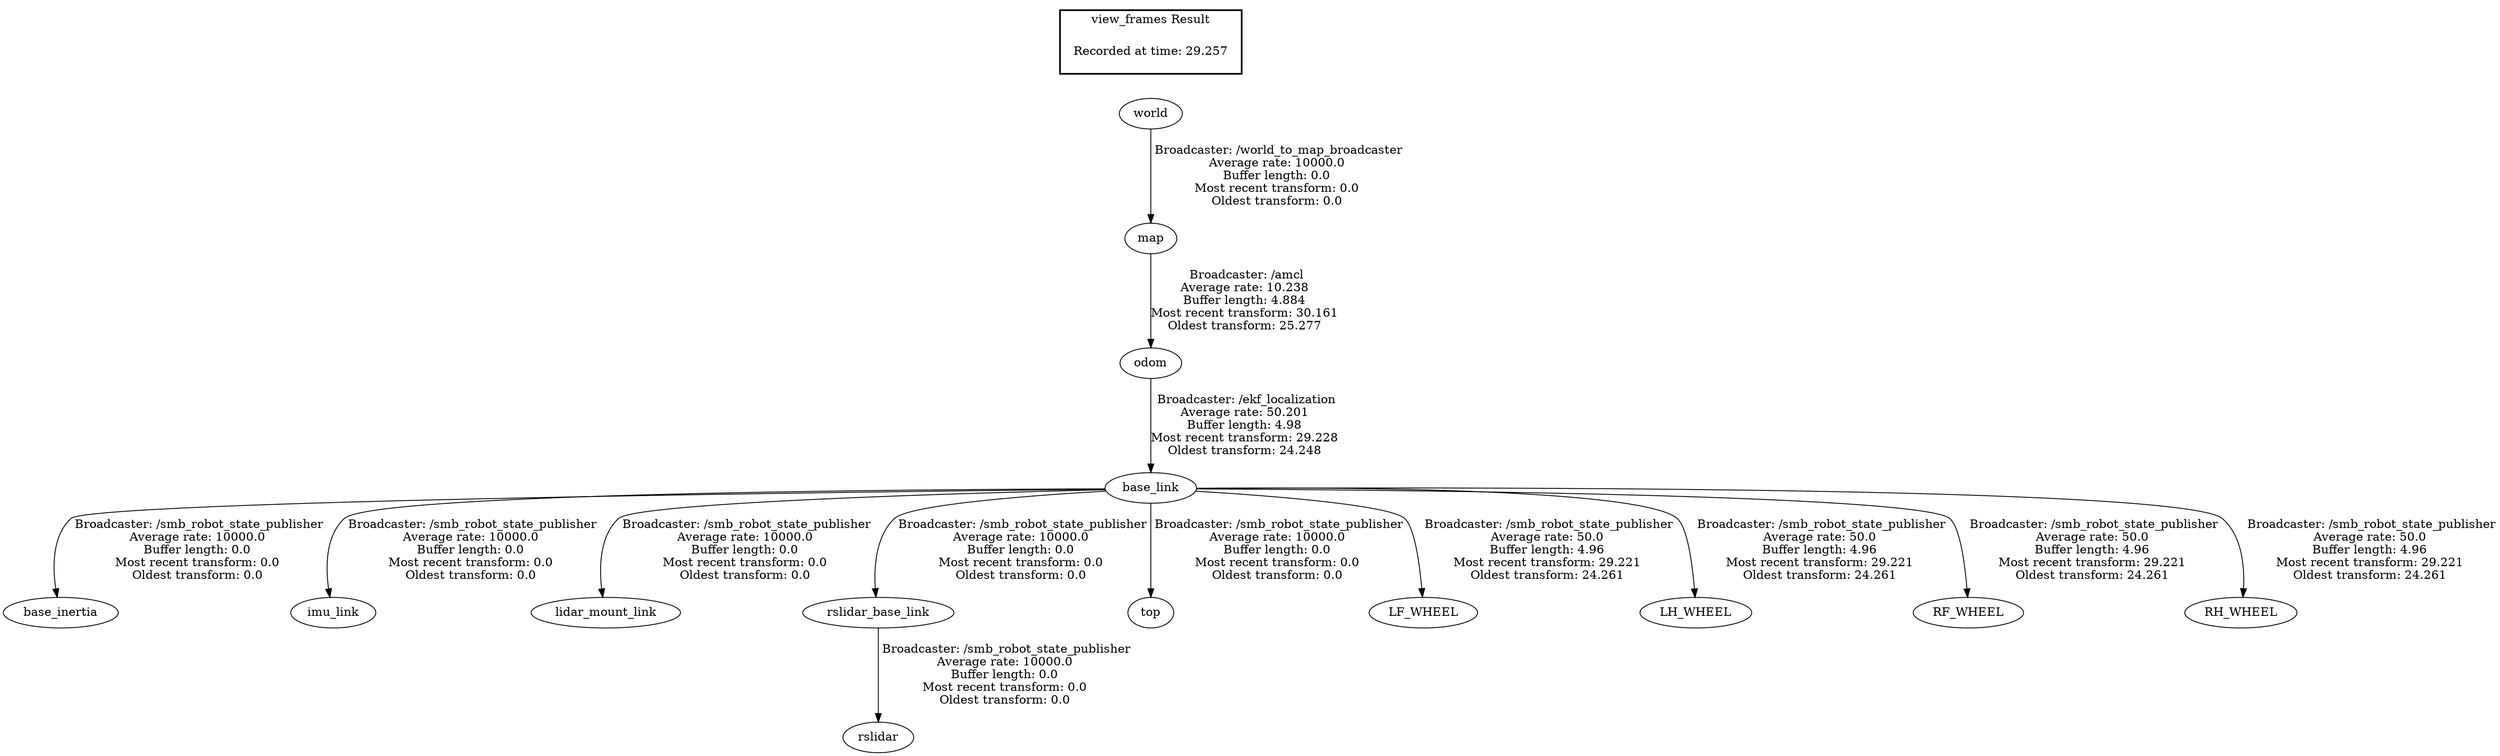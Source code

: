 digraph G {
"base_link" -> "base_inertia"[label=" Broadcaster: /smb_robot_state_publisher\nAverage rate: 10000.0\nBuffer length: 0.0\nMost recent transform: 0.0\nOldest transform: 0.0\n"];
"odom" -> "base_link"[label=" Broadcaster: /ekf_localization\nAverage rate: 50.201\nBuffer length: 4.98\nMost recent transform: 29.228\nOldest transform: 24.248\n"];
"base_link" -> "imu_link"[label=" Broadcaster: /smb_robot_state_publisher\nAverage rate: 10000.0\nBuffer length: 0.0\nMost recent transform: 0.0\nOldest transform: 0.0\n"];
"base_link" -> "lidar_mount_link"[label=" Broadcaster: /smb_robot_state_publisher\nAverage rate: 10000.0\nBuffer length: 0.0\nMost recent transform: 0.0\nOldest transform: 0.0\n"];
"base_link" -> "rslidar_base_link"[label=" Broadcaster: /smb_robot_state_publisher\nAverage rate: 10000.0\nBuffer length: 0.0\nMost recent transform: 0.0\nOldest transform: 0.0\n"];
"rslidar_base_link" -> "rslidar"[label=" Broadcaster: /smb_robot_state_publisher\nAverage rate: 10000.0\nBuffer length: 0.0\nMost recent transform: 0.0\nOldest transform: 0.0\n"];
"base_link" -> "top"[label=" Broadcaster: /smb_robot_state_publisher\nAverage rate: 10000.0\nBuffer length: 0.0\nMost recent transform: 0.0\nOldest transform: 0.0\n"];
"world" -> "map"[label=" Broadcaster: /world_to_map_broadcaster\nAverage rate: 10000.0\nBuffer length: 0.0\nMost recent transform: 0.0\nOldest transform: 0.0\n"];
"map" -> "odom"[label=" Broadcaster: /amcl\nAverage rate: 10.238\nBuffer length: 4.884\nMost recent transform: 30.161\nOldest transform: 25.277\n"];
"base_link" -> "LF_WHEEL"[label=" Broadcaster: /smb_robot_state_publisher\nAverage rate: 50.0\nBuffer length: 4.96\nMost recent transform: 29.221\nOldest transform: 24.261\n"];
"base_link" -> "LH_WHEEL"[label=" Broadcaster: /smb_robot_state_publisher\nAverage rate: 50.0\nBuffer length: 4.96\nMost recent transform: 29.221\nOldest transform: 24.261\n"];
"base_link" -> "RF_WHEEL"[label=" Broadcaster: /smb_robot_state_publisher\nAverage rate: 50.0\nBuffer length: 4.96\nMost recent transform: 29.221\nOldest transform: 24.261\n"];
"base_link" -> "RH_WHEEL"[label=" Broadcaster: /smb_robot_state_publisher\nAverage rate: 50.0\nBuffer length: 4.96\nMost recent transform: 29.221\nOldest transform: 24.261\n"];
edge [style=invis];
 subgraph cluster_legend { style=bold; color=black; label ="view_frames Result";
"Recorded at time: 29.257"[ shape=plaintext ] ;
}->"world";
}